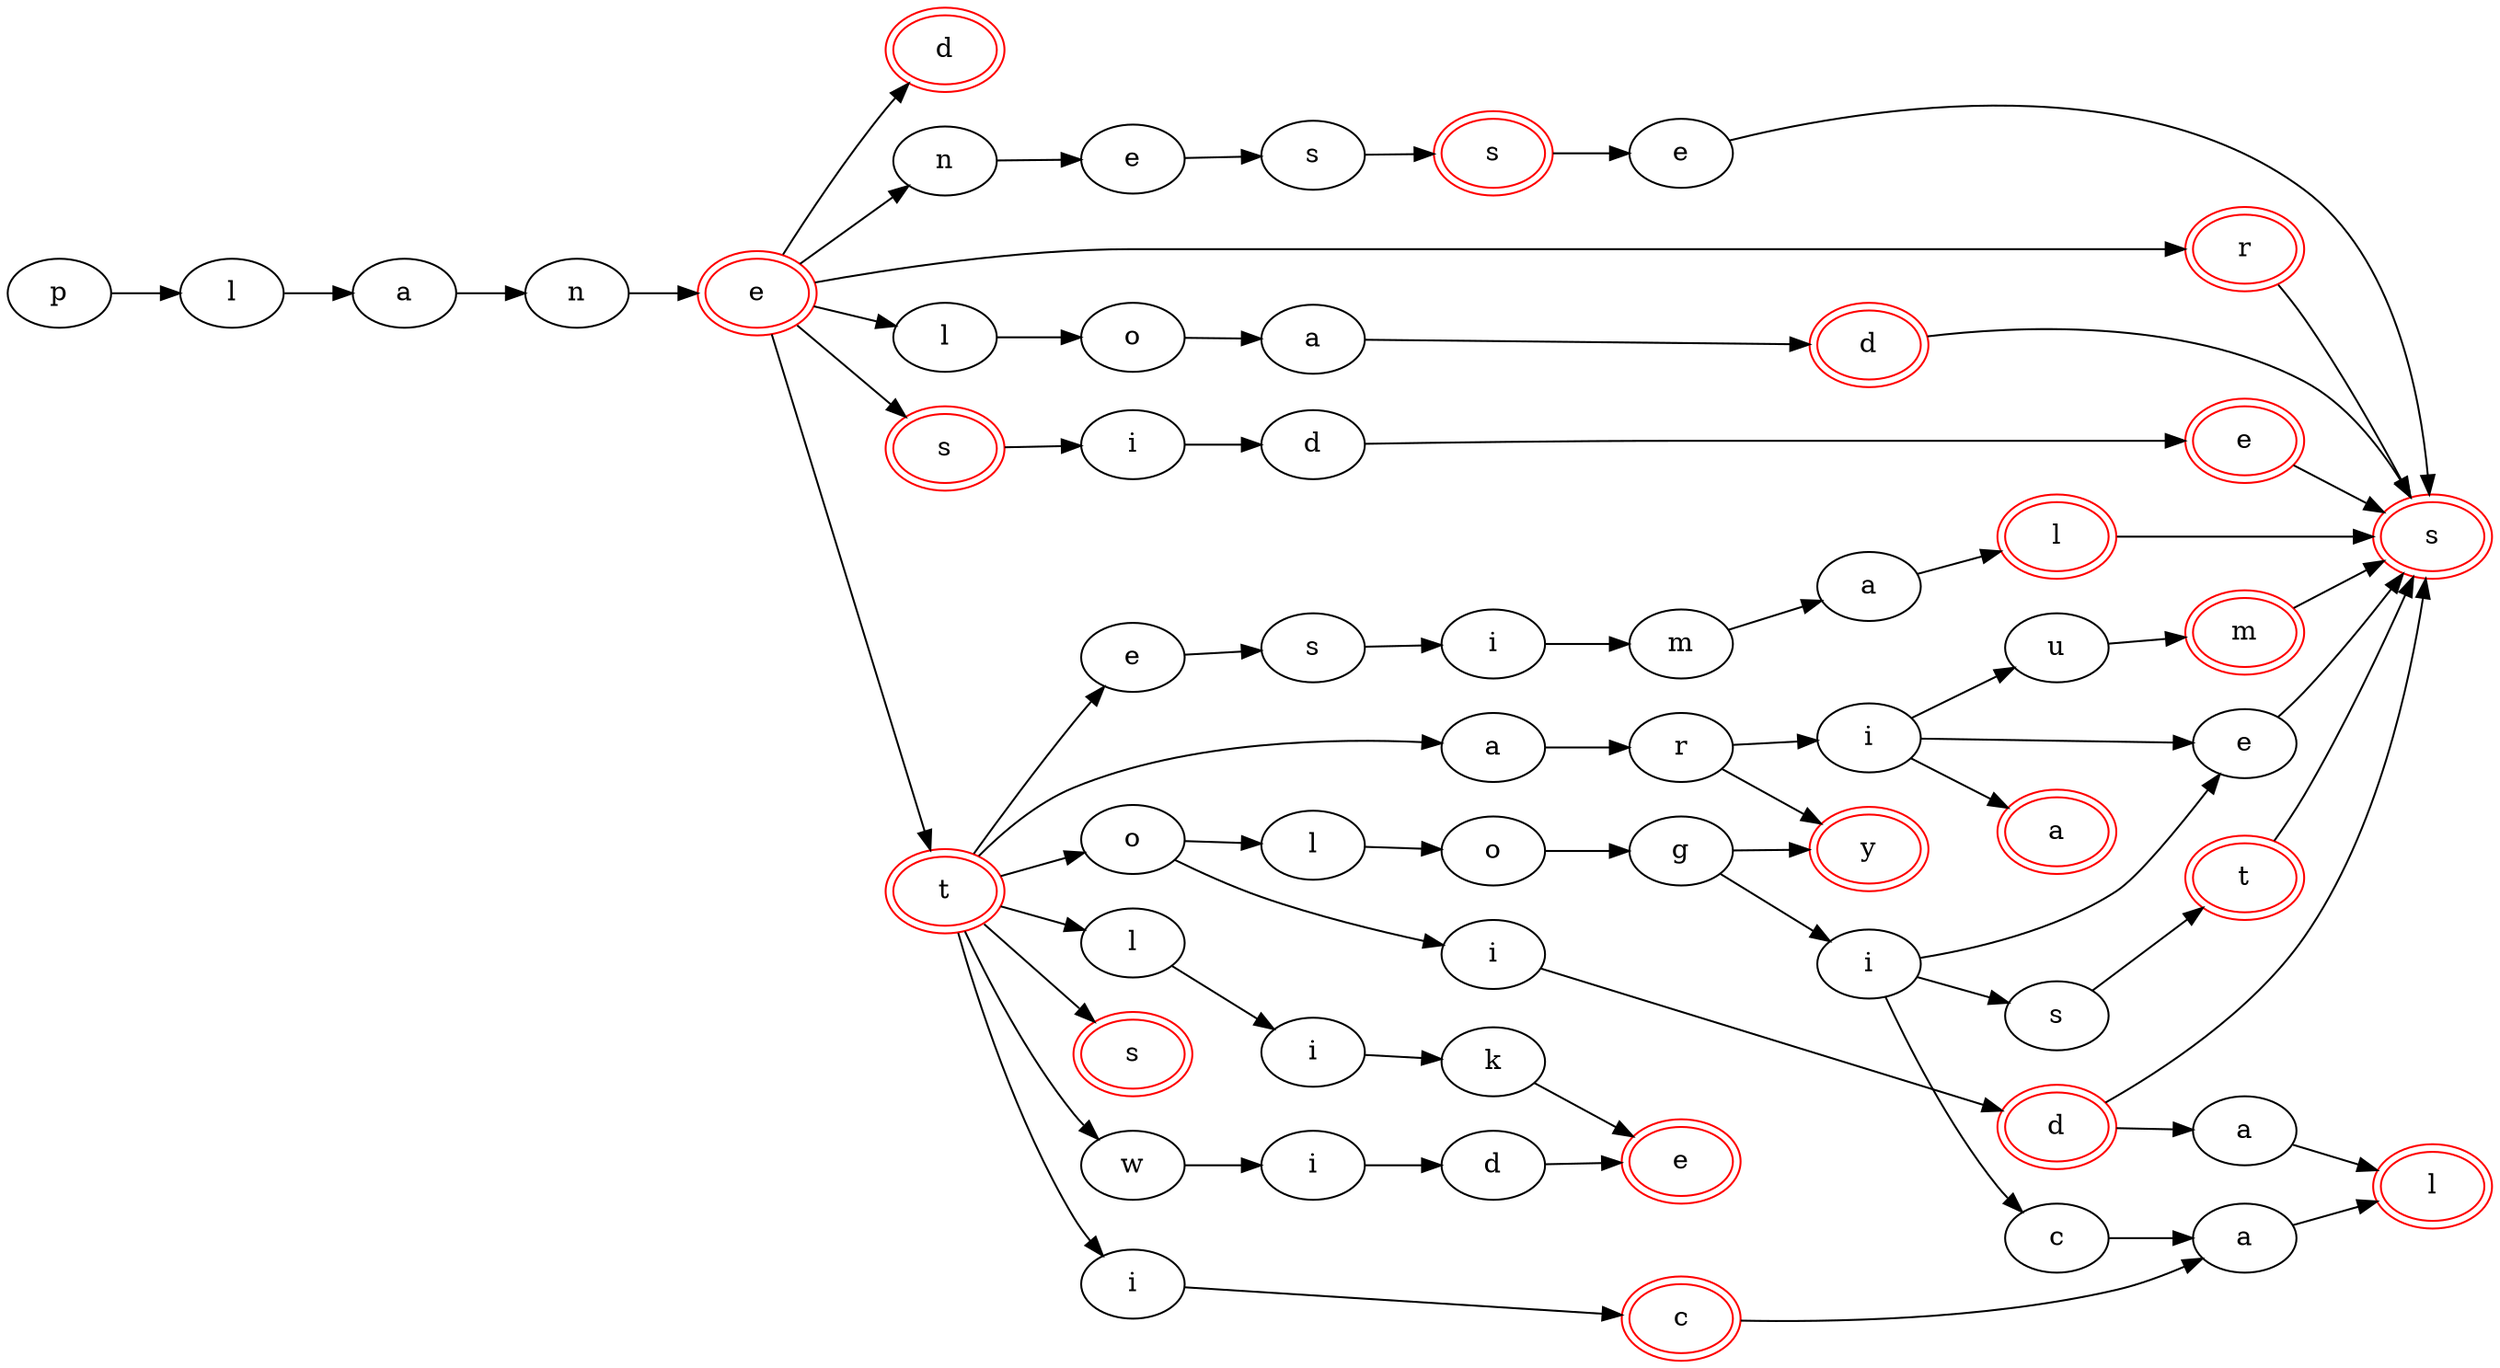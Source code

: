 digraph Dawg {
2672 [label=p];
3692 [label=l];
4705 [label=a];
5742 [label=n];
7013 [label=e, color=red, peripheries=2];
356 [label=d, color=red, peripheries=2];
7276 [label=l];
8302 [label=n];
9586 [label=r, color=red, peripheries=2];
10611 [label=s, color=red, peripheries=2];
12148 [label=t, color=red, peripheries=2];
12911 [label=o];
13925 [label=e];
883 [label=s, color=red, peripheries=2];
14953 [label=i];
15457 [label=a];
16485 [label=e];
17513 [label=i];
18540 [label=l];
19567 [label=o];
371 [label=s, color=red, peripheries=2];
21111 [label=w];
22113 [label=a];
23155 [label=s];
24164 [label=d];
25202 [label=r];
26227 [label=s];
27491 [label=c, color=red, peripheries=2];
28265 [label=i];
28777 [label=i];
30316 [label=l];
31337 [label=i];
10084 [label=d, color=red, peripheries=2];
32627 [label=s, color=red, peripheries=2];
10085 [label=e, color=red, peripheries=2];
32873 [label=i];
889 [label=y, color=red, peripheries=2];
34409 [label=i];
35425 [label=a];
36459 [label=k];
37732 [label=d, color=red, peripheries=2];
38511 [label=o];
36452 [label=d];
39525 [label=e];
353 [label=a, color=red, peripheries=2];
39013 [label=e];
40565 [label=u];
41581 [label=m];
876 [label=l, color=red, peripheries=2];
869 [label=e, color=red, peripheries=2];
34913 [label=a];
883 [label=s, color=red, peripheries=2];
42599 [label=g];
883 [label=s, color=red, peripheries=2];
10093 [label=m, color=red, peripheries=2];
43617 [label=a];
44137 [label=i];
889 [label=y, color=red, peripheries=2];
10092 [label=l, color=red, peripheries=2];
45155 [label=c];
39013 [label=e];
46707 [label=s];
35425 [label=a];
10100 [label=t, color=red, peripheries=2];
2672->3692;
3692->4705;
4705->5742;
5742->7013;
7013->356;
7013->7276;
7013->8302;
7013->9586;
7013->10611;
7013->12148;
7276->12911;
8302->13925;
9586->883;
10611->14953;
12148->15457;
12148->16485;
12148->17513;
12148->18540;
12148->19567;
12148->371;
12148->21111;
12911->22113;
13925->23155;
14953->24164;
15457->25202;
16485->26227;
17513->27491;
18540->28265;
19567->28777;
19567->30316;
21111->31337;
22113->10084;
23155->32627;
24164->10085;
25202->32873;
25202->889;
26227->34409;
27491->35425;
28265->36459;
28777->37732;
30316->38511;
31337->36452;
10084->883;
32627->39525;
10085->883;
32873->353;
32873->39013;
32873->40565;
34409->41581;
35425->876;
36459->869;
37732->34913;
37732->883;
38511->42599;
36452->869;
39525->883;
39013->883;
40565->10093;
41581->43617;
34913->876;
42599->44137;
42599->889;
10093->883;
43617->10092;
44137->45155;
44137->39013;
44137->46707;
10092->883;
45155->35425;
39013->883;
46707->10100;
35425->876;
10100->883;
concentrate=true;
mclimit=10.0;
rankdir=LR;
}